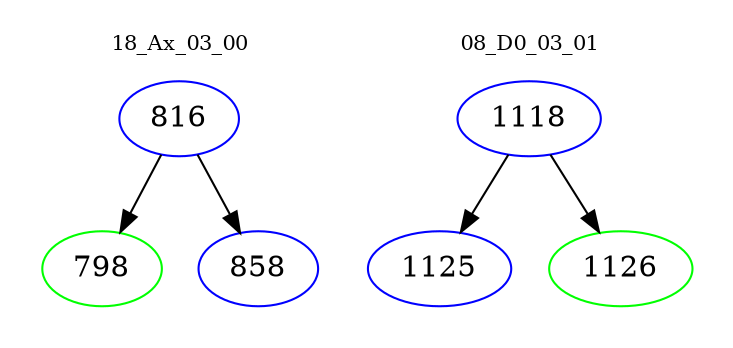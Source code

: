 digraph{
subgraph cluster_0 {
color = white
label = "18_Ax_03_00";
fontsize=10;
T0_816 [label="816", color="blue"]
T0_816 -> T0_798 [color="black"]
T0_798 [label="798", color="green"]
T0_816 -> T0_858 [color="black"]
T0_858 [label="858", color="blue"]
}
subgraph cluster_1 {
color = white
label = "08_D0_03_01";
fontsize=10;
T1_1118 [label="1118", color="blue"]
T1_1118 -> T1_1125 [color="black"]
T1_1125 [label="1125", color="blue"]
T1_1118 -> T1_1126 [color="black"]
T1_1126 [label="1126", color="green"]
}
}

